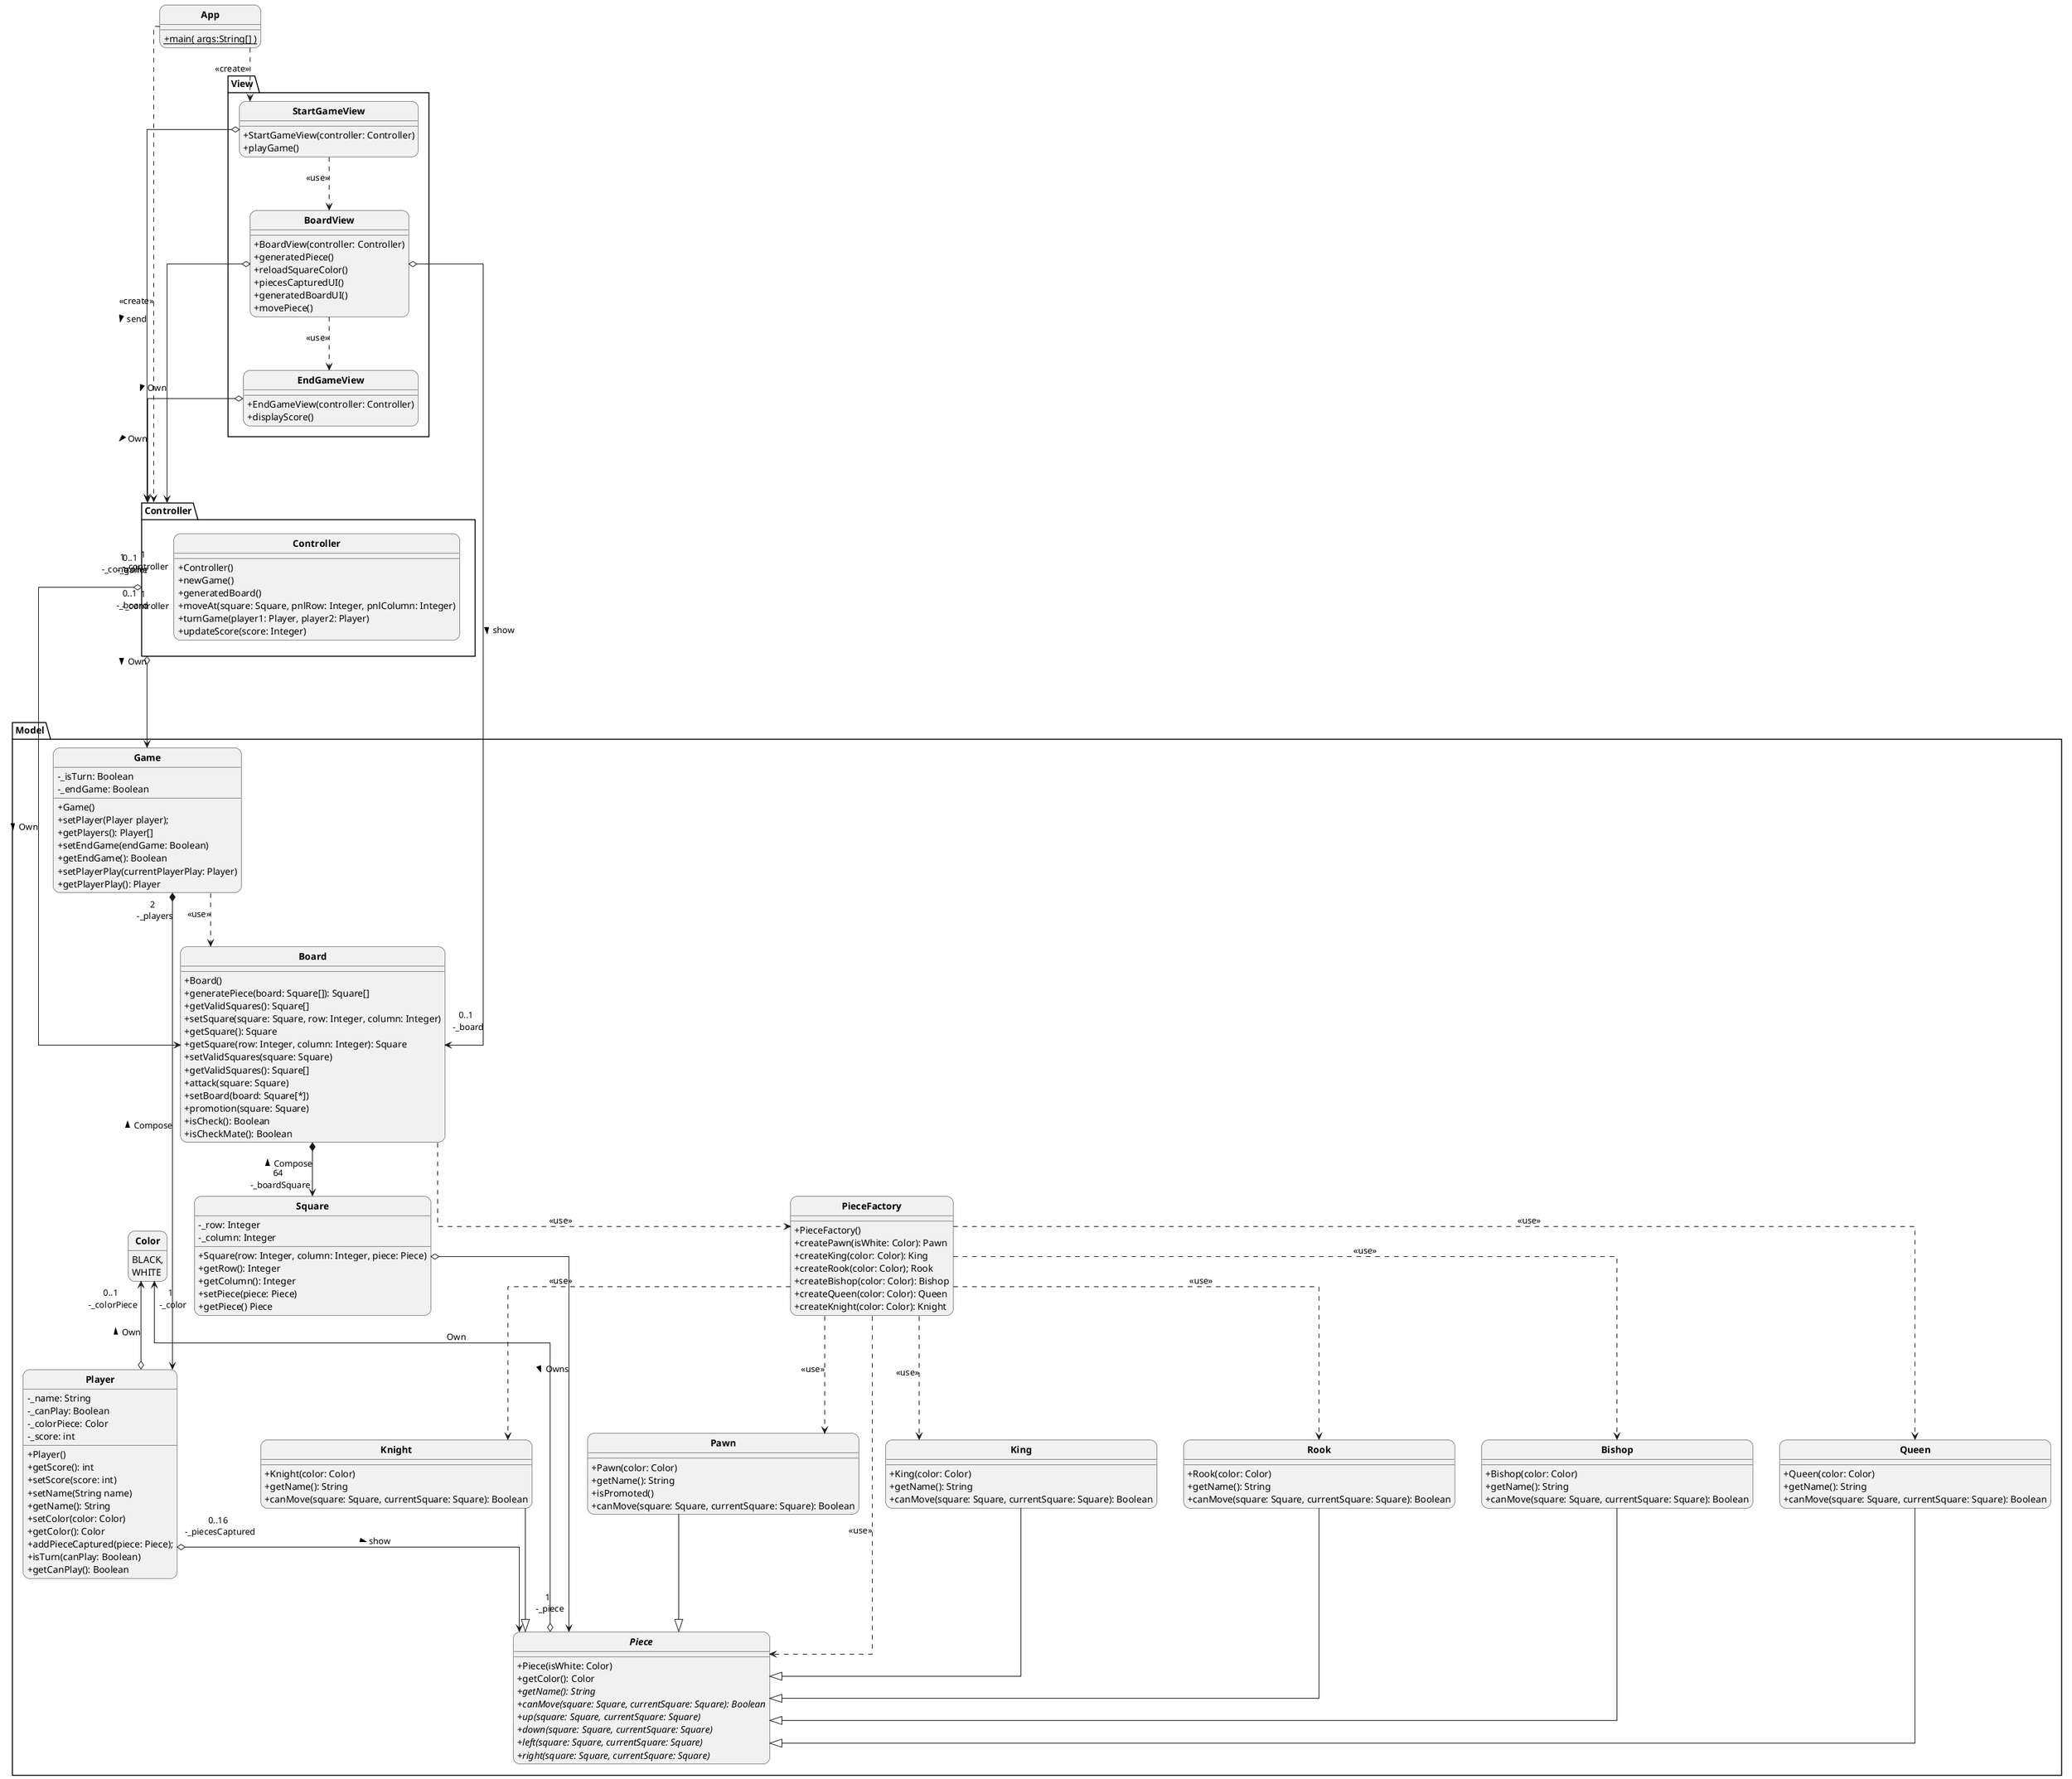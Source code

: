 @startuml

skinparam style strictuml
skinparam classAttributeIconSize 0
skinparam classFontStyle Bold
hide enum methods
skinparam roundcorner 20
skinparam linetype polyline
skinparam linetype ortho
skinparam nodesep 40
skinparam ranksep 80



class App{
 +{static} main( args:String[] )
}

package Model{
    enum Color{
       BLACK,
       WHITE
    }

    class Board{
    + Board()
    + generatePiece(board: Square[]): Square[]
    + getValidSquares(): Square[]
    + setSquare(square: Square, row: Integer, column: Integer)
    + getSquare(): Square
    + getSquare(row: Integer, column: Integer): Square
    + setValidSquares(square: Square)
    + getValidSquares(): Square[]
    + attack(square: Square)
    + setBoard(board: Square[*])
    + promotion(square: Square)
    + isCheck(): Boolean
    + isCheckMate(): Boolean
    }


    class Game{
    - _isTurn: Boolean
    - _endGame: Boolean
    + Game()
    + setPlayer(Player player);
    + getPlayers(): Player[]
    + setEndGame(endGame: Boolean)
    + getEndGame(): Boolean
    + setPlayerPlay(currentPlayerPlay: Player)
    + getPlayerPlay(): Player
     }
    class Player{
    - _name: String
    - _canPlay: Boolean
    - _colorPiece: Color
    - _score: int
    + Player()
    + getScore(): int
    + setScore(score: int)
    + setName(String name)
    + getName(): String
    + setColor(color: Color)
    + getColor(): Color
    + addPieceCaptured(piece: Piece);
    + isTurn(canPlay: Boolean)
    + getCanPlay(): Boolean
    }

    class Square{
    - _row: Integer
    - _column: Integer
    + Square(row: Integer, column: Integer, piece: Piece)
    + getRow(): Integer
    + getColumn(): Integer
    + setPiece(piece: Piece)
    + getPiece() Piece
    }

    class PieceFactory{
    + PieceFactory()
    + createPawn(isWhite: Color): Pawn
    + createKing(color: Color): King
    + createRook(color: Color); Rook
    + createBishop(color: Color): Bishop
    + createQueen(color: Color): Queen
    + createKnight(color: Color): Knight
    }

    abstract Piece{
    + Piece(isWhite: Color)
    + getColor(): Color
    + {abstract}getName(): String
    + {abstract}canMove(square: Square, currentSquare: Square): Boolean
    + {abstract}up(square: Square, currentSquare: Square)
    + {abstract}down(square: Square, currentSquare: Square)
    + {abstract}left(square: Square, currentSquare: Square)
    + {abstract}right(square: Square, currentSquare: Square)
    }

    class Pawn{
    + Pawn(color: Color)
    + getName(): String
    + isPromoted()
    + canMove(square: Square, currentSquare: Square): Boolean
    }

    class King{
    + King(color: Color)
    + getName(): String
    + canMove(square: Square, currentSquare: Square): Boolean
    }

    class Rook{
    + Rook(color: Color)
    + getName(): String
    + canMove(square: Square, currentSquare: Square): Boolean
    }

    class Bishop{
    + Bishop(color: Color)
    + getName(): String
    + canMove(square: Square, currentSquare: Square): Boolean
    }

    class Queen{
    + Queen(color: Color)
    + getName(): String
    + canMove(square: Square, currentSquare: Square): Boolean
    }

    class Knight{
    + Knight(color: Color)
    + getName(): String
    + canMove(square: Square, currentSquare: Square): Boolean
    }

}

package Controller{

class Controller{
    + Controller()
    + newGame()
    + generatedBoard()
    + moveAt(square: Square, pnlRow: Integer, pnlColumn: Integer)
    + turnGame(player1: Player, player2: Player)
    + updateScore(score: Integer)
}

}

package View{
class StartGameView{
    + StartGameView(controller: Controller)
    + playGame()
}
class  BoardView{
    + BoardView(controller: Controller)
    + generatedPiece()
    + reloadSquareColor()
    + piecesCapturedUI()
    + generatedBoardUI()
    + movePiece()
}
class EndGameView{
    + EndGameView(controller: Controller)
    + displayScore()
}
}

StartGameView ..> BoardView: <<use>>
BoardView ..> EndGameView: <<use>>

StartGameView o---> "1 \n -_controller\n" Controller: send >
BoardView o---> "1 \n -_controller\n" Controller: Own >
EndGameView o---> "1 \n -_controller\n" Controller: Own >

App ..> Controller : <<create>>
App ..> StartGameView : <<create>>

Controller  "0..1 \n -_game\n" o---> Game: > Own
Controller "0..1 \n -_board\n" o-->  Board: > Own


PieceFactory ..> Pawn : <<use>>
PieceFactory ..> King : <<use>>
PieceFactory ..> Rook : <<use>>
PieceFactory ..> Bishop : <<use>>
PieceFactory ..> Queen : <<use>>
PieceFactory ..> Knight : <<use>>
PieceFactory ..> Piece : <<use>>
Board ..> PieceFactory : <<use>>

Board *--> "64 \n -_boardSquare" Square: < Compose

Pawn --|> Piece
King --|> Piece
Rook --|> Piece
Bishop --|> Piece
Queen --|> Piece
Knight --|> Piece

Piece o--> "1 \n -_color\n" Color: Own
Player o-u-> "0..1 \n -_colorPiece\n" Color: > Own

Game "2 \n -_players\n"  *--> Player:  Compose <
Player  "0..16 \n -_piecesCaptured\n" o--> Piece: > show
Square o--> "1 \n -_piece\n" Piece: > Owns
BoardView o--> "0..1 \n -_board\n" Board: show >
Game ..> Board: <<use>>
@enduml